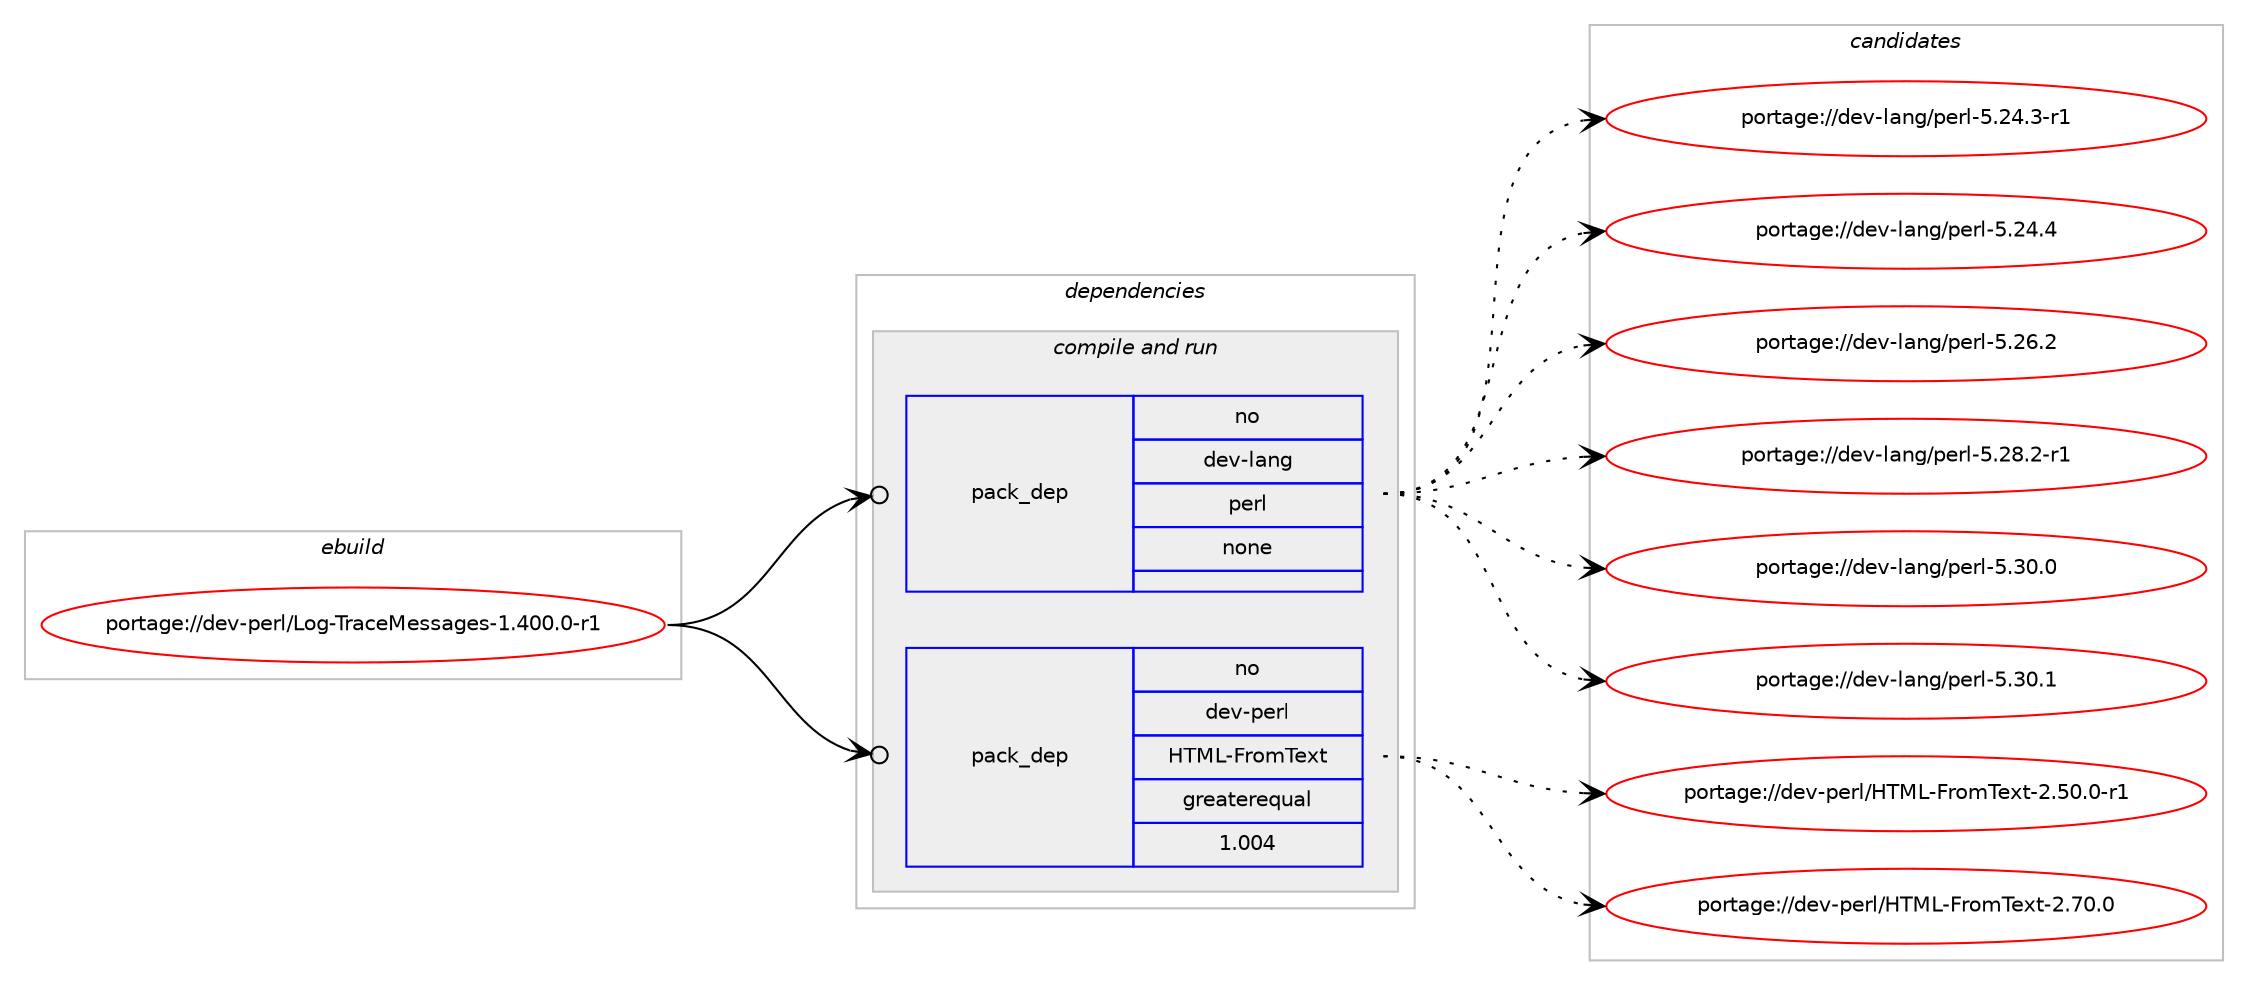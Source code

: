 digraph prolog {

# *************
# Graph options
# *************

newrank=true;
concentrate=true;
compound=true;
graph [rankdir=LR,fontname=Helvetica,fontsize=10,ranksep=1.5];#, ranksep=2.5, nodesep=0.2];
edge  [arrowhead=vee];
node  [fontname=Helvetica,fontsize=10];

# **********
# The ebuild
# **********

subgraph cluster_leftcol {
color=gray;
rank=same;
label=<<i>ebuild</i>>;
id [label="portage://dev-perl/Log-TraceMessages-1.400.0-r1", color=red, width=4, href="../dev-perl/Log-TraceMessages-1.400.0-r1.svg"];
}

# ****************
# The dependencies
# ****************

subgraph cluster_midcol {
color=gray;
label=<<i>dependencies</i>>;
subgraph cluster_compile {
fillcolor="#eeeeee";
style=filled;
label=<<i>compile</i>>;
}
subgraph cluster_compileandrun {
fillcolor="#eeeeee";
style=filled;
label=<<i>compile and run</i>>;
subgraph pack89068 {
dependency115434 [label=<<TABLE BORDER="0" CELLBORDER="1" CELLSPACING="0" CELLPADDING="4" WIDTH="220"><TR><TD ROWSPAN="6" CELLPADDING="30">pack_dep</TD></TR><TR><TD WIDTH="110">no</TD></TR><TR><TD>dev-lang</TD></TR><TR><TD>perl</TD></TR><TR><TD>none</TD></TR><TR><TD></TD></TR></TABLE>>, shape=none, color=blue];
}
id:e -> dependency115434:w [weight=20,style="solid",arrowhead="odotvee"];
subgraph pack89069 {
dependency115435 [label=<<TABLE BORDER="0" CELLBORDER="1" CELLSPACING="0" CELLPADDING="4" WIDTH="220"><TR><TD ROWSPAN="6" CELLPADDING="30">pack_dep</TD></TR><TR><TD WIDTH="110">no</TD></TR><TR><TD>dev-perl</TD></TR><TR><TD>HTML-FromText</TD></TR><TR><TD>greaterequal</TD></TR><TR><TD>1.004</TD></TR></TABLE>>, shape=none, color=blue];
}
id:e -> dependency115435:w [weight=20,style="solid",arrowhead="odotvee"];
}
subgraph cluster_run {
fillcolor="#eeeeee";
style=filled;
label=<<i>run</i>>;
}
}

# **************
# The candidates
# **************

subgraph cluster_choices {
rank=same;
color=gray;
label=<<i>candidates</i>>;

subgraph choice89068 {
color=black;
nodesep=1;
choiceportage100101118451089711010347112101114108455346505246514511449 [label="portage://dev-lang/perl-5.24.3-r1", color=red, width=4,href="../dev-lang/perl-5.24.3-r1.svg"];
choiceportage10010111845108971101034711210111410845534650524652 [label="portage://dev-lang/perl-5.24.4", color=red, width=4,href="../dev-lang/perl-5.24.4.svg"];
choiceportage10010111845108971101034711210111410845534650544650 [label="portage://dev-lang/perl-5.26.2", color=red, width=4,href="../dev-lang/perl-5.26.2.svg"];
choiceportage100101118451089711010347112101114108455346505646504511449 [label="portage://dev-lang/perl-5.28.2-r1", color=red, width=4,href="../dev-lang/perl-5.28.2-r1.svg"];
choiceportage10010111845108971101034711210111410845534651484648 [label="portage://dev-lang/perl-5.30.0", color=red, width=4,href="../dev-lang/perl-5.30.0.svg"];
choiceportage10010111845108971101034711210111410845534651484649 [label="portage://dev-lang/perl-5.30.1", color=red, width=4,href="../dev-lang/perl-5.30.1.svg"];
dependency115434:e -> choiceportage100101118451089711010347112101114108455346505246514511449:w [style=dotted,weight="100"];
dependency115434:e -> choiceportage10010111845108971101034711210111410845534650524652:w [style=dotted,weight="100"];
dependency115434:e -> choiceportage10010111845108971101034711210111410845534650544650:w [style=dotted,weight="100"];
dependency115434:e -> choiceportage100101118451089711010347112101114108455346505646504511449:w [style=dotted,weight="100"];
dependency115434:e -> choiceportage10010111845108971101034711210111410845534651484648:w [style=dotted,weight="100"];
dependency115434:e -> choiceportage10010111845108971101034711210111410845534651484649:w [style=dotted,weight="100"];
}
subgraph choice89069 {
color=black;
nodesep=1;
choiceportage100101118451121011141084772847776457011411110984101120116455046534846484511449 [label="portage://dev-perl/HTML-FromText-2.50.0-r1", color=red, width=4,href="../dev-perl/HTML-FromText-2.50.0-r1.svg"];
choiceportage10010111845112101114108477284777645701141111098410112011645504655484648 [label="portage://dev-perl/HTML-FromText-2.70.0", color=red, width=4,href="../dev-perl/HTML-FromText-2.70.0.svg"];
dependency115435:e -> choiceportage100101118451121011141084772847776457011411110984101120116455046534846484511449:w [style=dotted,weight="100"];
dependency115435:e -> choiceportage10010111845112101114108477284777645701141111098410112011645504655484648:w [style=dotted,weight="100"];
}
}

}
